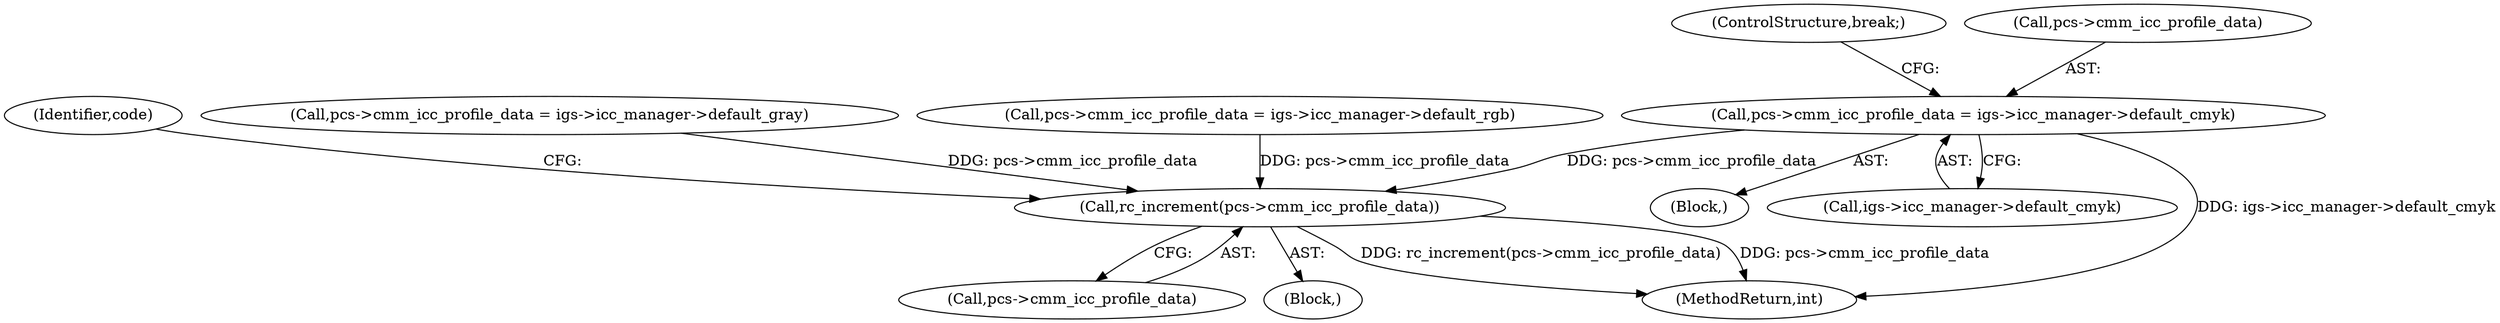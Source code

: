 digraph "0_ghostscript_67d760ab775dae4efe803b5944b0439aa3c0b04a@pointer" {
"1000553" [label="(Call,pcs->cmm_icc_profile_data = igs->icc_manager->default_cmyk)"];
"1000570" [label="(Call,rc_increment(pcs->cmm_icc_profile_data))"];
"1000562" [label="(ControlStructure,break;)"];
"1000575" [label="(Identifier,code)"];
"1000570" [label="(Call,rc_increment(pcs->cmm_icc_profile_data))"];
"1000589" [label="(MethodReturn,int)"];
"1000571" [label="(Call,pcs->cmm_icc_profile_data)"];
"1000557" [label="(Call,igs->icc_manager->default_cmyk)"];
"1000542" [label="(Call,pcs->cmm_icc_profile_data = igs->icc_manager->default_gray)"];
"1000529" [label="(Block,)"];
"1000531" [label="(Call,pcs->cmm_icc_profile_data = igs->icc_manager->default_rgb)"];
"1000553" [label="(Call,pcs->cmm_icc_profile_data = igs->icc_manager->default_cmyk)"];
"1000524" [label="(Block,)"];
"1000554" [label="(Call,pcs->cmm_icc_profile_data)"];
"1000553" -> "1000529"  [label="AST: "];
"1000553" -> "1000557"  [label="CFG: "];
"1000554" -> "1000553"  [label="AST: "];
"1000557" -> "1000553"  [label="AST: "];
"1000562" -> "1000553"  [label="CFG: "];
"1000553" -> "1000589"  [label="DDG: igs->icc_manager->default_cmyk"];
"1000553" -> "1000570"  [label="DDG: pcs->cmm_icc_profile_data"];
"1000570" -> "1000524"  [label="AST: "];
"1000570" -> "1000571"  [label="CFG: "];
"1000571" -> "1000570"  [label="AST: "];
"1000575" -> "1000570"  [label="CFG: "];
"1000570" -> "1000589"  [label="DDG: pcs->cmm_icc_profile_data"];
"1000570" -> "1000589"  [label="DDG: rc_increment(pcs->cmm_icc_profile_data)"];
"1000542" -> "1000570"  [label="DDG: pcs->cmm_icc_profile_data"];
"1000531" -> "1000570"  [label="DDG: pcs->cmm_icc_profile_data"];
}
